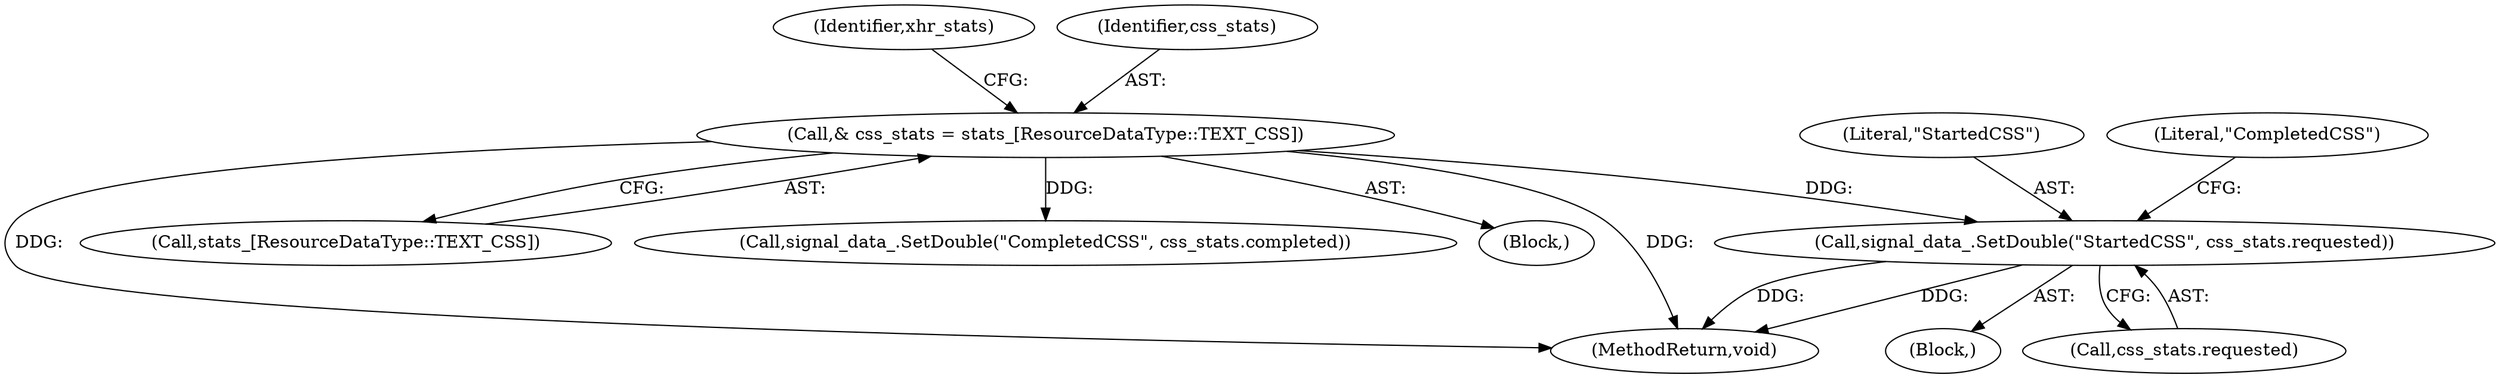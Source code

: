 digraph "0_Chrome_35eb28748d45b87695a69eceffaff73a0be476af_1@API" {
"1000202" [label="(Call,signal_data_.SetDouble(\"StartedCSS\", css_stats.requested))"];
"1000178" [label="(Call,& css_stats = stats_[ResourceDataType::TEXT_CSS])"];
"1000203" [label="(Literal,\"StartedCSS\")"];
"1000178" [label="(Call,& css_stats = stats_[ResourceDataType::TEXT_CSS])"];
"1000208" [label="(Literal,\"CompletedCSS\")"];
"1000204" [label="(Call,css_stats.requested)"];
"1000322" [label="(MethodReturn,void)"];
"1000185" [label="(Identifier,xhr_stats)"];
"1000180" [label="(Call,stats_[ResourceDataType::TEXT_CSS])"];
"1000191" [label="(Block,)"];
"1000202" [label="(Call,signal_data_.SetDouble(\"StartedCSS\", css_stats.requested))"];
"1000179" [label="(Identifier,css_stats)"];
"1000207" [label="(Call,signal_data_.SetDouble(\"CompletedCSS\", css_stats.completed))"];
"1000101" [label="(Block,)"];
"1000202" -> "1000191"  [label="AST: "];
"1000202" -> "1000204"  [label="CFG: "];
"1000203" -> "1000202"  [label="AST: "];
"1000204" -> "1000202"  [label="AST: "];
"1000208" -> "1000202"  [label="CFG: "];
"1000202" -> "1000322"  [label="DDG: "];
"1000202" -> "1000322"  [label="DDG: "];
"1000178" -> "1000202"  [label="DDG: "];
"1000178" -> "1000101"  [label="AST: "];
"1000178" -> "1000180"  [label="CFG: "];
"1000179" -> "1000178"  [label="AST: "];
"1000180" -> "1000178"  [label="AST: "];
"1000185" -> "1000178"  [label="CFG: "];
"1000178" -> "1000322"  [label="DDG: "];
"1000178" -> "1000322"  [label="DDG: "];
"1000178" -> "1000207"  [label="DDG: "];
}
